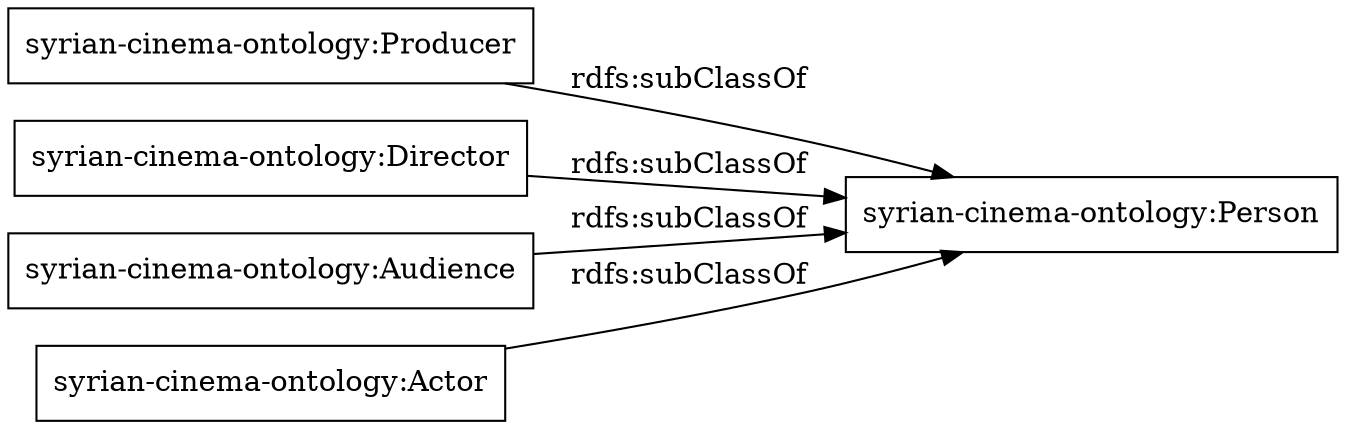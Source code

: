 digraph ar2dtool_diagram { 
rankdir=LR;
size="1000"
node [shape = rectangle, color="black"]; "syrian-cinema-ontology:Producer" "syrian-cinema-ontology:Person" "syrian-cinema-ontology:Director" "syrian-cinema-ontology:Audience" "syrian-cinema-ontology:Actor" ; /*classes style*/
	"syrian-cinema-ontology:Producer" -> "syrian-cinema-ontology:Person" [ label = "rdfs:subClassOf" ];
	"syrian-cinema-ontology:Audience" -> "syrian-cinema-ontology:Person" [ label = "rdfs:subClassOf" ];
	"syrian-cinema-ontology:Actor" -> "syrian-cinema-ontology:Person" [ label = "rdfs:subClassOf" ];
	"syrian-cinema-ontology:Director" -> "syrian-cinema-ontology:Person" [ label = "rdfs:subClassOf" ];

}
